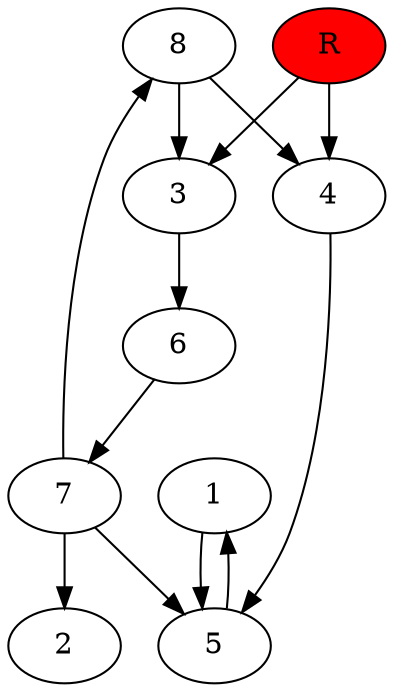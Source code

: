 digraph prb9271 {
	1
	2
	3
	4
	5
	6
	7
	8
	R [fillcolor="#ff0000" style=filled]
	1 -> 5
	3 -> 6
	4 -> 5
	5 -> 1
	6 -> 7
	7 -> 2
	7 -> 5
	7 -> 8
	8 -> 3
	8 -> 4
	R -> 3
	R -> 4
}
